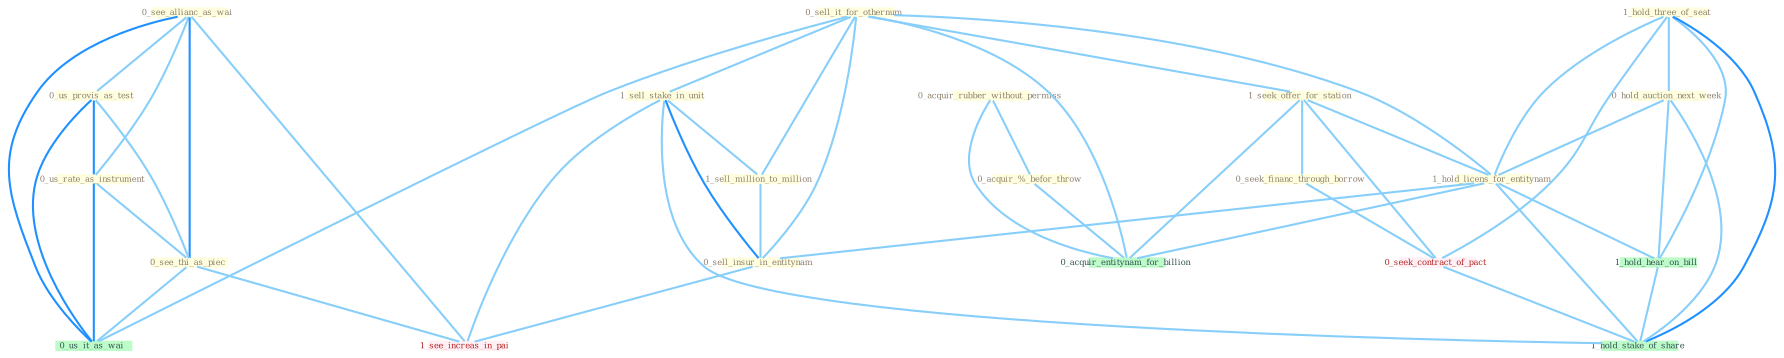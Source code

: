 Graph G{ 
    node
    [shape=polygon,style=filled,width=.5,height=.06,color="#BDFCC9",fixedsize=true,fontsize=4,
    fontcolor="#2f4f4f"];
    {node
    [color="#ffffe0", fontcolor="#8b7d6b"] "0_see_allianc_as_wai " "0_acquir_rubber_without_permiss " "0_us_provis_as_test " "0_sell_it_for_othernum " "1_seek_offer_for_station " "1_hold_three_of_seat " "0_hold_auction_next_week " "0_us_rate_as_instrument " "1_hold_licens_for_entitynam " "0_acquir_%_befor_throw " "1_sell_stake_in_unit " "1_sell_million_to_million " "0_seek_financ_through_borrow " "0_see_thi_as_piec " "0_sell_insur_in_entitynam "}
{node [color="#fff0f5", fontcolor="#b22222"] "0_seek_contract_of_pact " "1_see_increas_in_pai "}
edge [color="#B0E2FF"];

	"0_see_allianc_as_wai " -- "0_us_provis_as_test " [w="1", color="#87cefa" ];
	"0_see_allianc_as_wai " -- "0_us_rate_as_instrument " [w="1", color="#87cefa" ];
	"0_see_allianc_as_wai " -- "0_see_thi_as_piec " [w="2", color="#1e90ff" , len=0.8];
	"0_see_allianc_as_wai " -- "0_us_it_as_wai " [w="2", color="#1e90ff" , len=0.8];
	"0_see_allianc_as_wai " -- "1_see_increas_in_pai " [w="1", color="#87cefa" ];
	"0_acquir_rubber_without_permiss " -- "0_acquir_%_befor_throw " [w="1", color="#87cefa" ];
	"0_acquir_rubber_without_permiss " -- "0_acquir_entitynam_for_billion " [w="1", color="#87cefa" ];
	"0_us_provis_as_test " -- "0_us_rate_as_instrument " [w="2", color="#1e90ff" , len=0.8];
	"0_us_provis_as_test " -- "0_see_thi_as_piec " [w="1", color="#87cefa" ];
	"0_us_provis_as_test " -- "0_us_it_as_wai " [w="2", color="#1e90ff" , len=0.8];
	"0_sell_it_for_othernum " -- "1_seek_offer_for_station " [w="1", color="#87cefa" ];
	"0_sell_it_for_othernum " -- "1_hold_licens_for_entitynam " [w="1", color="#87cefa" ];
	"0_sell_it_for_othernum " -- "1_sell_stake_in_unit " [w="1", color="#87cefa" ];
	"0_sell_it_for_othernum " -- "1_sell_million_to_million " [w="1", color="#87cefa" ];
	"0_sell_it_for_othernum " -- "0_sell_insur_in_entitynam " [w="1", color="#87cefa" ];
	"0_sell_it_for_othernum " -- "0_us_it_as_wai " [w="1", color="#87cefa" ];
	"0_sell_it_for_othernum " -- "0_acquir_entitynam_for_billion " [w="1", color="#87cefa" ];
	"1_seek_offer_for_station " -- "1_hold_licens_for_entitynam " [w="1", color="#87cefa" ];
	"1_seek_offer_for_station " -- "0_seek_financ_through_borrow " [w="1", color="#87cefa" ];
	"1_seek_offer_for_station " -- "0_seek_contract_of_pact " [w="1", color="#87cefa" ];
	"1_seek_offer_for_station " -- "0_acquir_entitynam_for_billion " [w="1", color="#87cefa" ];
	"1_hold_three_of_seat " -- "0_hold_auction_next_week " [w="1", color="#87cefa" ];
	"1_hold_three_of_seat " -- "1_hold_licens_for_entitynam " [w="1", color="#87cefa" ];
	"1_hold_three_of_seat " -- "0_seek_contract_of_pact " [w="1", color="#87cefa" ];
	"1_hold_three_of_seat " -- "1_hold_hear_on_bill " [w="1", color="#87cefa" ];
	"1_hold_three_of_seat " -- "1_hold_stake_of_share " [w="2", color="#1e90ff" , len=0.8];
	"0_hold_auction_next_week " -- "1_hold_licens_for_entitynam " [w="1", color="#87cefa" ];
	"0_hold_auction_next_week " -- "1_hold_hear_on_bill " [w="1", color="#87cefa" ];
	"0_hold_auction_next_week " -- "1_hold_stake_of_share " [w="1", color="#87cefa" ];
	"0_us_rate_as_instrument " -- "0_see_thi_as_piec " [w="1", color="#87cefa" ];
	"0_us_rate_as_instrument " -- "0_us_it_as_wai " [w="2", color="#1e90ff" , len=0.8];
	"1_hold_licens_for_entitynam " -- "0_sell_insur_in_entitynam " [w="1", color="#87cefa" ];
	"1_hold_licens_for_entitynam " -- "0_acquir_entitynam_for_billion " [w="1", color="#87cefa" ];
	"1_hold_licens_for_entitynam " -- "1_hold_hear_on_bill " [w="1", color="#87cefa" ];
	"1_hold_licens_for_entitynam " -- "1_hold_stake_of_share " [w="1", color="#87cefa" ];
	"0_acquir_%_befor_throw " -- "0_acquir_entitynam_for_billion " [w="1", color="#87cefa" ];
	"1_sell_stake_in_unit " -- "1_sell_million_to_million " [w="1", color="#87cefa" ];
	"1_sell_stake_in_unit " -- "0_sell_insur_in_entitynam " [w="2", color="#1e90ff" , len=0.8];
	"1_sell_stake_in_unit " -- "1_see_increas_in_pai " [w="1", color="#87cefa" ];
	"1_sell_stake_in_unit " -- "1_hold_stake_of_share " [w="1", color="#87cefa" ];
	"1_sell_million_to_million " -- "0_sell_insur_in_entitynam " [w="1", color="#87cefa" ];
	"0_seek_financ_through_borrow " -- "0_seek_contract_of_pact " [w="1", color="#87cefa" ];
	"0_see_thi_as_piec " -- "0_us_it_as_wai " [w="1", color="#87cefa" ];
	"0_see_thi_as_piec " -- "1_see_increas_in_pai " [w="1", color="#87cefa" ];
	"0_sell_insur_in_entitynam " -- "1_see_increas_in_pai " [w="1", color="#87cefa" ];
	"0_seek_contract_of_pact " -- "1_hold_stake_of_share " [w="1", color="#87cefa" ];
	"1_hold_hear_on_bill " -- "1_hold_stake_of_share " [w="1", color="#87cefa" ];
}
